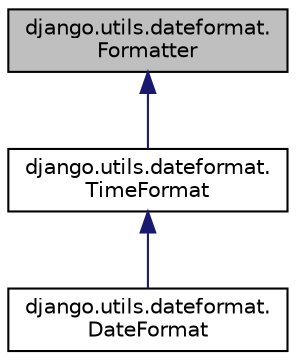 digraph "django.utils.dateformat.Formatter"
{
 // LATEX_PDF_SIZE
  edge [fontname="Helvetica",fontsize="10",labelfontname="Helvetica",labelfontsize="10"];
  node [fontname="Helvetica",fontsize="10",shape=record];
  Node1 [label="django.utils.dateformat.\lFormatter",height=0.2,width=0.4,color="black", fillcolor="grey75", style="filled", fontcolor="black",tooltip=" "];
  Node1 -> Node2 [dir="back",color="midnightblue",fontsize="10",style="solid",fontname="Helvetica"];
  Node2 [label="django.utils.dateformat.\lTimeFormat",height=0.2,width=0.4,color="black", fillcolor="white", style="filled",URL="$classdjango_1_1utils_1_1dateformat_1_1_time_format.html",tooltip=" "];
  Node2 -> Node3 [dir="back",color="midnightblue",fontsize="10",style="solid",fontname="Helvetica"];
  Node3 [label="django.utils.dateformat.\lDateFormat",height=0.2,width=0.4,color="black", fillcolor="white", style="filled",URL="$classdjango_1_1utils_1_1dateformat_1_1_date_format.html",tooltip=" "];
}
